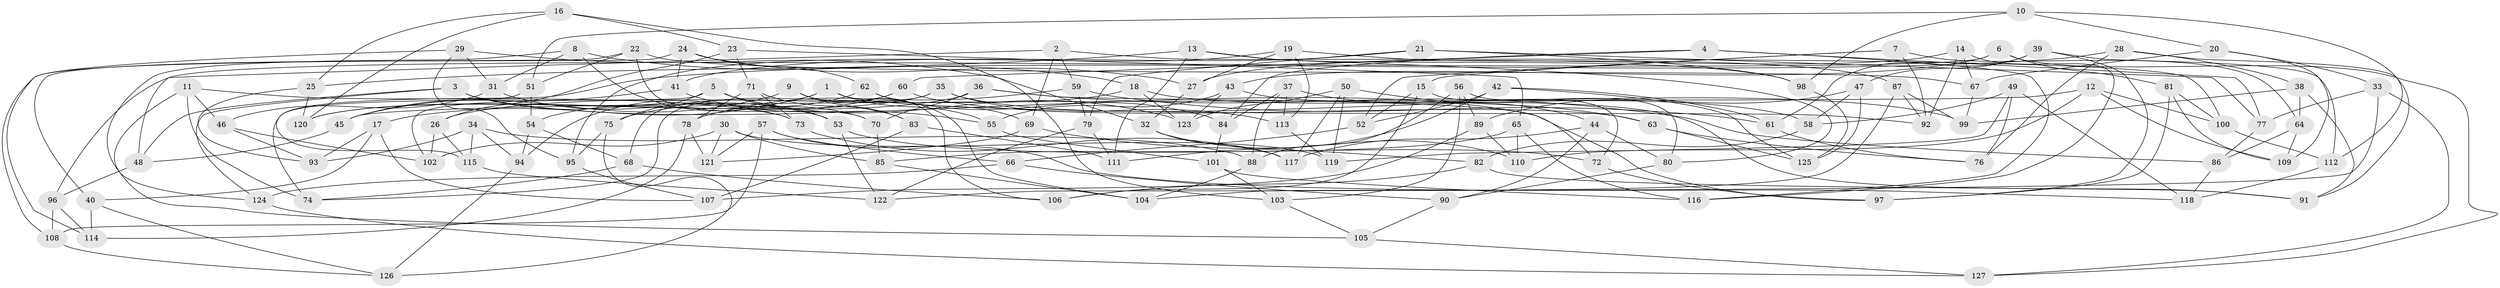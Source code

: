 // Generated by graph-tools (version 1.1) at 2025/50/03/09/25 03:50:54]
// undirected, 127 vertices, 254 edges
graph export_dot {
graph [start="1"]
  node [color=gray90,style=filled];
  1;
  2;
  3;
  4;
  5;
  6;
  7;
  8;
  9;
  10;
  11;
  12;
  13;
  14;
  15;
  16;
  17;
  18;
  19;
  20;
  21;
  22;
  23;
  24;
  25;
  26;
  27;
  28;
  29;
  30;
  31;
  32;
  33;
  34;
  35;
  36;
  37;
  38;
  39;
  40;
  41;
  42;
  43;
  44;
  45;
  46;
  47;
  48;
  49;
  50;
  51;
  52;
  53;
  54;
  55;
  56;
  57;
  58;
  59;
  60;
  61;
  62;
  63;
  64;
  65;
  66;
  67;
  68;
  69;
  70;
  71;
  72;
  73;
  74;
  75;
  76;
  77;
  78;
  79;
  80;
  81;
  82;
  83;
  84;
  85;
  86;
  87;
  88;
  89;
  90;
  91;
  92;
  93;
  94;
  95;
  96;
  97;
  98;
  99;
  100;
  101;
  102;
  103;
  104;
  105;
  106;
  107;
  108;
  109;
  110;
  111;
  112;
  113;
  114;
  115;
  116;
  117;
  118;
  119;
  120;
  121;
  122;
  123;
  124;
  125;
  126;
  127;
  1 -- 92;
  1 -- 55;
  1 -- 17;
  1 -- 54;
  2 -- 48;
  2 -- 100;
  2 -- 69;
  2 -- 59;
  3 -- 48;
  3 -- 73;
  3 -- 97;
  3 -- 124;
  4 -- 77;
  4 -- 60;
  4 -- 116;
  4 -- 84;
  5 -- 102;
  5 -- 123;
  5 -- 53;
  5 -- 75;
  6 -- 43;
  6 -- 81;
  6 -- 127;
  6 -- 96;
  7 -- 92;
  7 -- 52;
  7 -- 64;
  7 -- 15;
  8 -- 31;
  8 -- 70;
  8 -- 124;
  8 -- 18;
  9 -- 104;
  9 -- 106;
  9 -- 45;
  9 -- 83;
  10 -- 51;
  10 -- 20;
  10 -- 98;
  10 -- 112;
  11 -- 74;
  11 -- 105;
  11 -- 73;
  11 -- 46;
  12 -- 109;
  12 -- 45;
  12 -- 100;
  12 -- 110;
  13 -- 80;
  13 -- 111;
  13 -- 25;
  13 -- 98;
  14 -- 27;
  14 -- 92;
  14 -- 116;
  14 -- 67;
  15 -- 72;
  15 -- 106;
  15 -- 52;
  16 -- 25;
  16 -- 120;
  16 -- 23;
  16 -- 103;
  17 -- 107;
  17 -- 40;
  17 -- 93;
  18 -- 99;
  18 -- 26;
  18 -- 123;
  19 -- 113;
  19 -- 27;
  19 -- 95;
  19 -- 87;
  20 -- 109;
  20 -- 67;
  20 -- 33;
  21 -- 79;
  21 -- 77;
  21 -- 98;
  21 -- 41;
  22 -- 51;
  22 -- 108;
  22 -- 67;
  22 -- 70;
  23 -- 65;
  23 -- 26;
  23 -- 71;
  24 -- 40;
  24 -- 62;
  24 -- 41;
  24 -- 27;
  25 -- 93;
  25 -- 120;
  26 -- 115;
  26 -- 102;
  27 -- 32;
  28 -- 76;
  28 -- 38;
  28 -- 91;
  28 -- 74;
  29 -- 31;
  29 -- 32;
  29 -- 95;
  29 -- 114;
  30 -- 119;
  30 -- 121;
  30 -- 102;
  30 -- 85;
  31 -- 46;
  31 -- 53;
  32 -- 110;
  32 -- 117;
  33 -- 122;
  33 -- 77;
  33 -- 127;
  34 -- 88;
  34 -- 115;
  34 -- 93;
  34 -- 94;
  35 -- 58;
  35 -- 120;
  35 -- 113;
  35 -- 74;
  36 -- 70;
  36 -- 86;
  36 -- 120;
  36 -- 72;
  37 -- 88;
  37 -- 84;
  37 -- 44;
  37 -- 113;
  38 -- 99;
  38 -- 91;
  38 -- 64;
  39 -- 47;
  39 -- 112;
  39 -- 61;
  39 -- 97;
  40 -- 114;
  40 -- 126;
  41 -- 55;
  41 -- 45;
  42 -- 52;
  42 -- 125;
  42 -- 111;
  42 -- 61;
  43 -- 55;
  43 -- 91;
  43 -- 123;
  44 -- 90;
  44 -- 80;
  44 -- 117;
  45 -- 48;
  46 -- 102;
  46 -- 93;
  47 -- 125;
  47 -- 89;
  47 -- 58;
  48 -- 96;
  49 -- 76;
  49 -- 118;
  49 -- 58;
  49 -- 119;
  50 -- 123;
  50 -- 119;
  50 -- 117;
  50 -- 63;
  51 -- 54;
  51 -- 115;
  52 -- 66;
  53 -- 72;
  53 -- 122;
  54 -- 94;
  54 -- 68;
  55 -- 101;
  56 -- 80;
  56 -- 89;
  56 -- 103;
  56 -- 88;
  57 -- 108;
  57 -- 66;
  57 -- 121;
  57 -- 118;
  58 -- 82;
  59 -- 79;
  59 -- 61;
  59 -- 78;
  60 -- 63;
  60 -- 68;
  60 -- 75;
  61 -- 76;
  62 -- 84;
  62 -- 69;
  62 -- 94;
  63 -- 76;
  63 -- 125;
  64 -- 86;
  64 -- 109;
  65 -- 85;
  65 -- 116;
  65 -- 110;
  66 -- 124;
  66 -- 90;
  67 -- 99;
  68 -- 74;
  68 -- 106;
  69 -- 121;
  69 -- 82;
  70 -- 85;
  71 -- 78;
  71 -- 73;
  71 -- 83;
  72 -- 97;
  73 -- 117;
  75 -- 126;
  75 -- 95;
  77 -- 86;
  78 -- 121;
  78 -- 114;
  79 -- 111;
  79 -- 122;
  80 -- 90;
  81 -- 100;
  81 -- 109;
  81 -- 97;
  82 -- 106;
  82 -- 91;
  83 -- 111;
  83 -- 107;
  84 -- 101;
  85 -- 104;
  86 -- 118;
  87 -- 99;
  87 -- 92;
  87 -- 104;
  88 -- 104;
  89 -- 107;
  89 -- 110;
  90 -- 105;
  94 -- 126;
  95 -- 107;
  96 -- 108;
  96 -- 114;
  98 -- 125;
  100 -- 112;
  101 -- 103;
  101 -- 116;
  103 -- 105;
  105 -- 127;
  108 -- 126;
  112 -- 118;
  113 -- 119;
  115 -- 122;
  124 -- 127;
}
